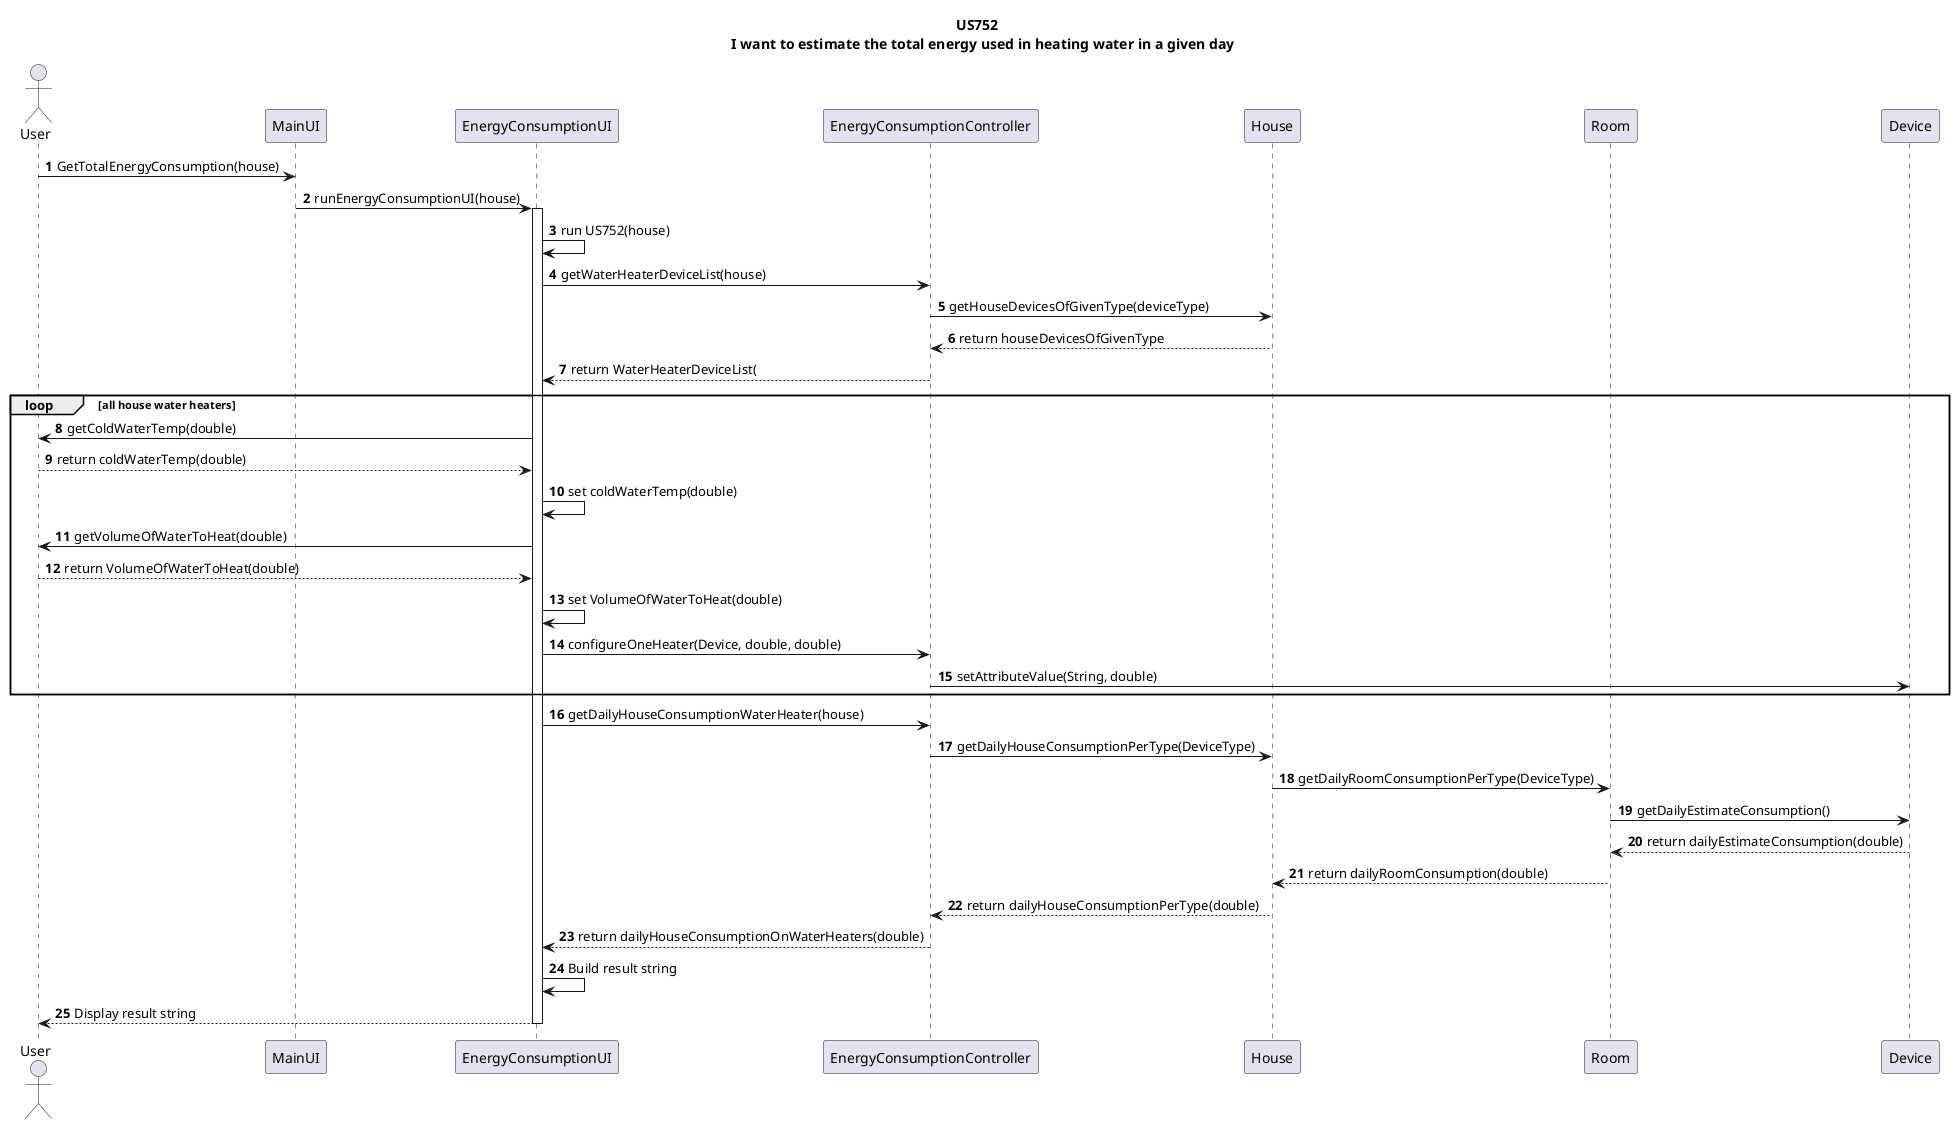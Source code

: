 @startuml

title US752 \n  I want to estimate the total energy used in heating water in a given day

autonumber


actor User

User -> MainUI: GetTotalEnergyConsumption(house)

MainUI -> EnergyConsumptionUI: runEnergyConsumptionUI(house)

activate EnergyConsumptionUI
EnergyConsumptionUI -> EnergyConsumptionUI: run US752(house)

EnergyConsumptionUI -> EnergyConsumptionController: getWaterHeaterDeviceList(house)
EnergyConsumptionController -> House: getHouseDevicesOfGivenType(deviceType)
House --> EnergyConsumptionController: return houseDevicesOfGivenType
EnergyConsumptionController --> EnergyConsumptionUI: return WaterHeaterDeviceList(

loop all house water heaters
    EnergyConsumptionUI -> User: getColdWaterTemp(double)
    User --> EnergyConsumptionUI: return coldWaterTemp(double)
    EnergyConsumptionUI -> EnergyConsumptionUI: set coldWaterTemp(double)
    EnergyConsumptionUI -> User: getVolumeOfWaterToHeat(double)
    User --> EnergyConsumptionUI: return VolumeOfWaterToHeat(double)
    EnergyConsumptionUI -> EnergyConsumptionUI: set VolumeOfWaterToHeat(double)
    EnergyConsumptionUI -> EnergyConsumptionController: configureOneHeater(Device, double, double)
    participant Room
    EnergyConsumptionController -> Device: setAttributeValue(String, double)
end
EnergyConsumptionUI -> EnergyConsumptionController: getDailyHouseConsumptionWaterHeater(house)
EnergyConsumptionController -> House: getDailyHouseConsumptionPerType(DeviceType)
House -> Room: getDailyRoomConsumptionPerType(DeviceType)
Room -> Device: getDailyEstimateConsumption()
Device --> Room: return dailyEstimateConsumption(double)
Room --> House: return dailyRoomConsumption(double)
House --> EnergyConsumptionController: return dailyHouseConsumptionPerType(double)
EnergyConsumptionController --> EnergyConsumptionUI: return dailyHouseConsumptionOnWaterHeaters(double)
EnergyConsumptionUI -> EnergyConsumptionUI: Build result string
EnergyConsumptionUI --> User: Display result string
deactivate EnergyConsumptionUI

@enduml